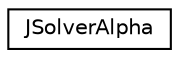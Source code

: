 digraph "Graphical Class Hierarchy"
{
  edge [fontname="Helvetica",fontsize="10",labelfontname="Helvetica",labelfontsize="10"];
  node [fontname="Helvetica",fontsize="10",shape=record];
  rankdir="LR";
  Node1 [label="JSolverAlpha",height=0.2,width=0.4,color="black", fillcolor="white", style="filled",URL="$class_j_solver_alpha.html",tooltip="found in most American habitat types. "];
}
